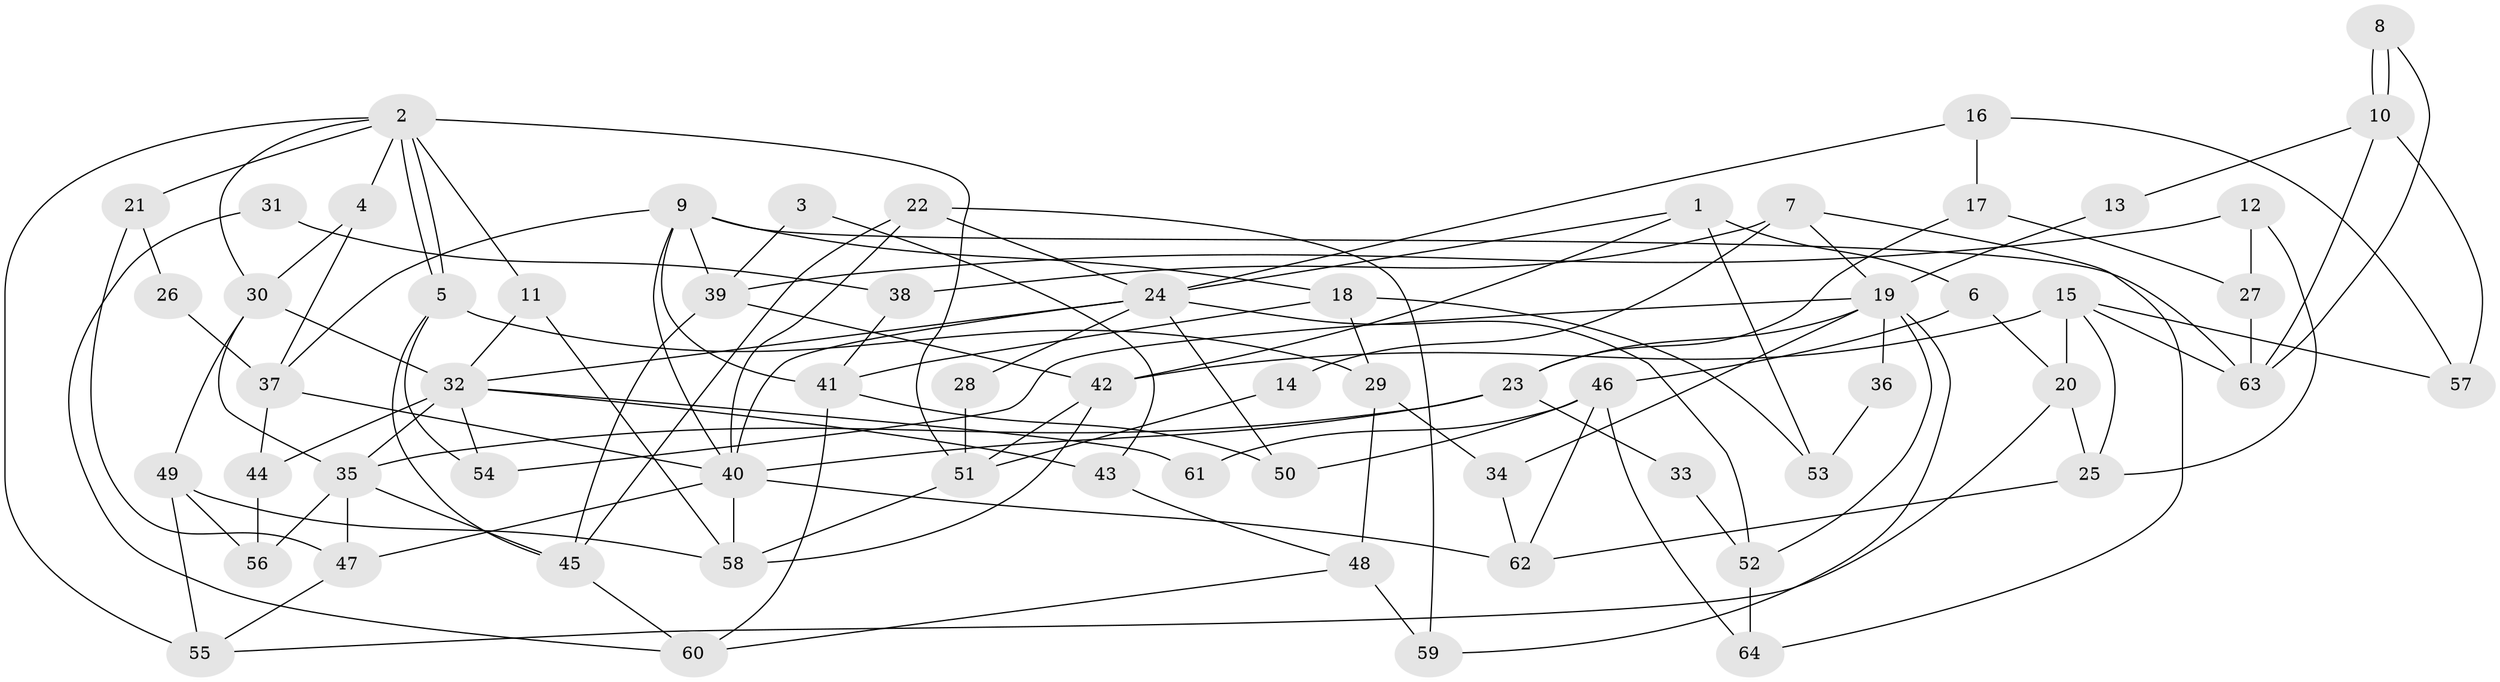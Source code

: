 // Generated by graph-tools (version 1.1) at 2025/11/02/27/25 16:11:17]
// undirected, 64 vertices, 128 edges
graph export_dot {
graph [start="1"]
  node [color=gray90,style=filled];
  1;
  2;
  3;
  4;
  5;
  6;
  7;
  8;
  9;
  10;
  11;
  12;
  13;
  14;
  15;
  16;
  17;
  18;
  19;
  20;
  21;
  22;
  23;
  24;
  25;
  26;
  27;
  28;
  29;
  30;
  31;
  32;
  33;
  34;
  35;
  36;
  37;
  38;
  39;
  40;
  41;
  42;
  43;
  44;
  45;
  46;
  47;
  48;
  49;
  50;
  51;
  52;
  53;
  54;
  55;
  56;
  57;
  58;
  59;
  60;
  61;
  62;
  63;
  64;
  1 -- 42;
  1 -- 24;
  1 -- 6;
  1 -- 53;
  2 -- 30;
  2 -- 5;
  2 -- 5;
  2 -- 4;
  2 -- 11;
  2 -- 21;
  2 -- 51;
  2 -- 55;
  3 -- 43;
  3 -- 39;
  4 -- 30;
  4 -- 37;
  5 -- 54;
  5 -- 29;
  5 -- 45;
  6 -- 20;
  6 -- 46;
  7 -- 19;
  7 -- 64;
  7 -- 14;
  7 -- 38;
  8 -- 63;
  8 -- 10;
  8 -- 10;
  9 -- 40;
  9 -- 37;
  9 -- 18;
  9 -- 39;
  9 -- 41;
  9 -- 63;
  10 -- 63;
  10 -- 13;
  10 -- 57;
  11 -- 58;
  11 -- 32;
  12 -- 39;
  12 -- 25;
  12 -- 27;
  13 -- 19;
  14 -- 51;
  15 -- 42;
  15 -- 57;
  15 -- 20;
  15 -- 25;
  15 -- 63;
  16 -- 17;
  16 -- 24;
  16 -- 57;
  17 -- 23;
  17 -- 27;
  18 -- 41;
  18 -- 29;
  18 -- 53;
  19 -- 34;
  19 -- 59;
  19 -- 23;
  19 -- 36;
  19 -- 52;
  19 -- 54;
  20 -- 55;
  20 -- 25;
  21 -- 47;
  21 -- 26;
  22 -- 40;
  22 -- 45;
  22 -- 24;
  22 -- 59;
  23 -- 40;
  23 -- 33;
  23 -- 35;
  24 -- 40;
  24 -- 28;
  24 -- 32;
  24 -- 50;
  24 -- 52;
  25 -- 62;
  26 -- 37;
  27 -- 63;
  28 -- 51;
  29 -- 34;
  29 -- 48;
  30 -- 32;
  30 -- 35;
  30 -- 49;
  31 -- 60;
  31 -- 38;
  32 -- 35;
  32 -- 43;
  32 -- 44;
  32 -- 54;
  32 -- 61;
  33 -- 52;
  34 -- 62;
  35 -- 45;
  35 -- 47;
  35 -- 56;
  36 -- 53;
  37 -- 44;
  37 -- 40;
  38 -- 41;
  39 -- 45;
  39 -- 42;
  40 -- 47;
  40 -- 58;
  40 -- 62;
  41 -- 50;
  41 -- 60;
  42 -- 58;
  42 -- 51;
  43 -- 48;
  44 -- 56;
  45 -- 60;
  46 -- 62;
  46 -- 50;
  46 -- 61;
  46 -- 64;
  47 -- 55;
  48 -- 60;
  48 -- 59;
  49 -- 58;
  49 -- 55;
  49 -- 56;
  51 -- 58;
  52 -- 64;
}
